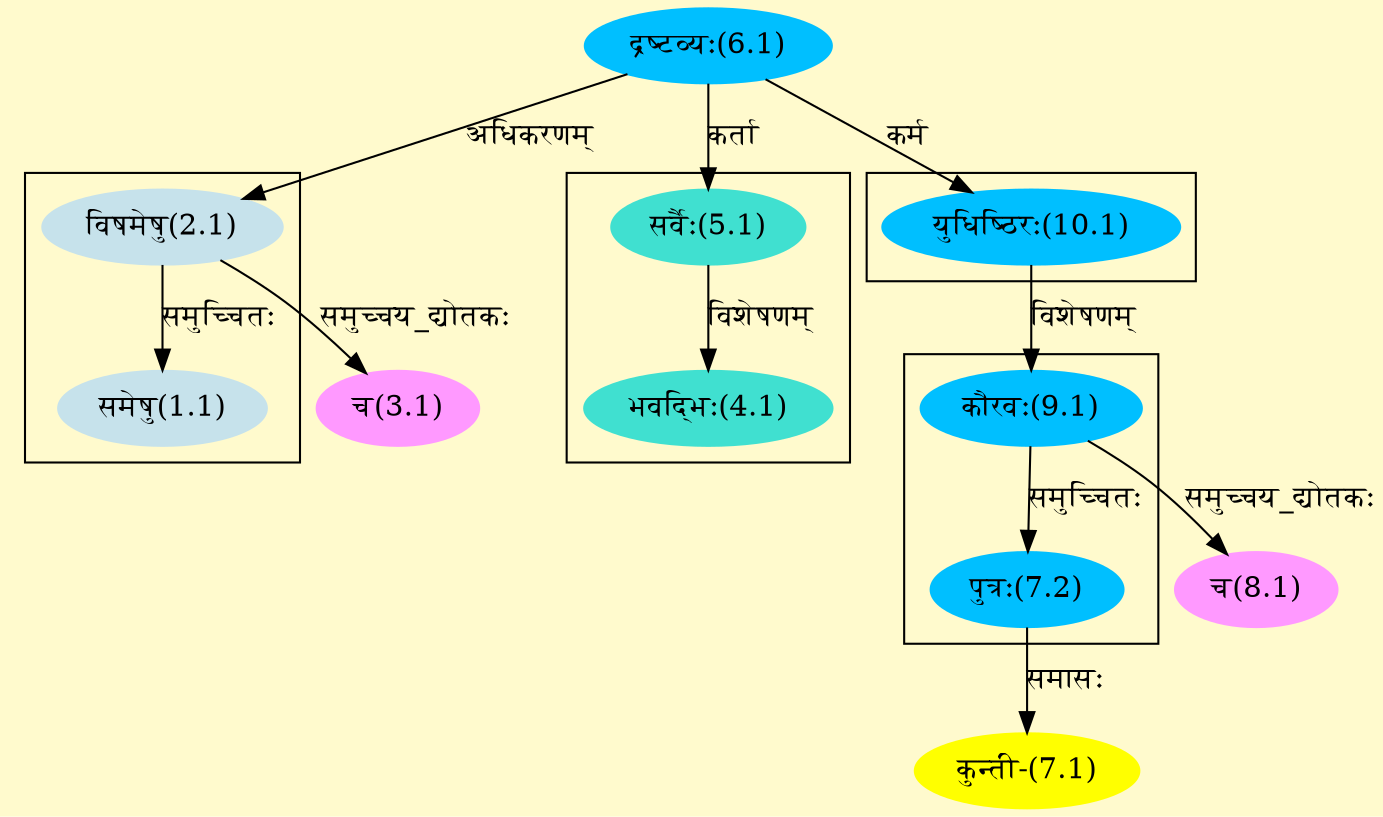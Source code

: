 digraph G{
rankdir=BT;
 compound=true;
 bgcolor="lemonchiffon1";

subgraph cluster_1{
Node1_1 [style=filled, color="#C6E2EB" label = "समेषु(1.1)"]
Node2_1 [style=filled, color="#C6E2EB" label = "विषमेषु(2.1)"]

}

subgraph cluster_2{
Node4_1 [style=filled, color="#40E0D0" label = "भवद्भिः(4.1)"]
Node5_1 [style=filled, color="#40E0D0" label = "सर्वैः(5.1)"]

}

subgraph cluster_3{
Node7_2 [style=filled, color="#00BFFF" label = "पुत्रः(7.2)"]
Node9_1 [style=filled, color="#00BFFF" label = "कौरवः(9.1)"]

}

subgraph cluster_4{
Node9_1 [style=filled, color="#00BFFF" label = "कौरवः(9.1)"]
Node10_1 [style=filled, color="#00BFFF" label = "युधिष्ठिरः(10.1)"]

}
Node2_1 [style=filled, color="#C6E2EB" label = "विषमेषु(2.1)"]
Node6_1 [style=filled, color="#00BFFF" label = "द्रष्टव्यः(6.1)"]
Node3_1 [style=filled, color="#FF99FF" label = "च(3.1)"]
Node5_1 [style=filled, color="#40E0D0" label = "सर्वैः(5.1)"]
Node7_1 [style=filled, color="#FFFF00" label = "कुन्ती-(7.1)"]
Node7_2 [style=filled, color="#00BFFF" label = "पुत्रः(7.2)"]
Node8_1 [style=filled, color="#FF99FF" label = "च(8.1)"]
Node9_1 [style=filled, color="#00BFFF" label = "कौरवः(9.1)"]
Node10_1 [style=filled, color="#00BFFF" label = "युधिष्ठिरः(10.1)"]
/* Start of Relations section */

Node1_1 -> Node2_1 [  label="समुच्चितः"  dir="back" ]
Node2_1 -> Node6_1 [  label="अधिकरणम्"  dir="back" ]
Node3_1 -> Node2_1 [  label="समुच्चय_द्योतकः"  dir="back" ]
Node4_1 -> Node5_1 [  label="विशेषणम्"  dir="back" ]
Node5_1 -> Node6_1 [  label="कर्ता"  dir="back" ]
Node7_1 -> Node7_2 [  label="समासः"  dir="back" ]
Node7_2 -> Node9_1 [  label="समुच्चितः"  dir="back" ]
Node8_1 -> Node9_1 [  label="समुच्चय_द्योतकः"  dir="back" ]
Node9_1 -> Node10_1 [  label="विशेषणम्"  dir="back" ]
Node10_1 -> Node6_1 [  label="कर्म"  dir="back" ]
}
